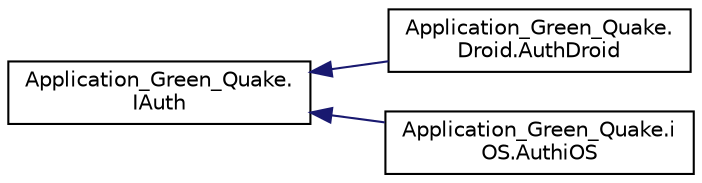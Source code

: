 digraph "Graphical Class Hierarchy"
{
 // LATEX_PDF_SIZE
  edge [fontname="Helvetica",fontsize="10",labelfontname="Helvetica",labelfontsize="10"];
  node [fontname="Helvetica",fontsize="10",shape=record];
  rankdir="LR";
  Node0 [label="Application_Green_Quake.\lIAuth",height=0.2,width=0.4,color="black", fillcolor="white", style="filled",URL="$interface_application___green___quake_1_1_i_auth.html",tooltip=" "];
  Node0 -> Node1 [dir="back",color="midnightblue",fontsize="10",style="solid",fontname="Helvetica"];
  Node1 [label="Application_Green_Quake.\lDroid.AuthDroid",height=0.2,width=0.4,color="black", fillcolor="white", style="filled",URL="$class_application___green___quake_1_1_droid_1_1_auth_droid.html",tooltip=" "];
  Node0 -> Node2 [dir="back",color="midnightblue",fontsize="10",style="solid",fontname="Helvetica"];
  Node2 [label="Application_Green_Quake.i\lOS.AuthiOS",height=0.2,width=0.4,color="black", fillcolor="white", style="filled",URL="$class_application___green___quake_1_1i_o_s_1_1_authi_o_s.html",tooltip=" "];
}
